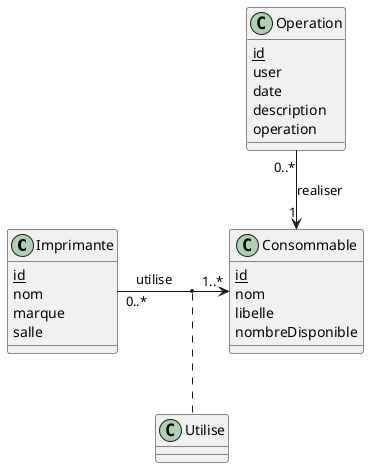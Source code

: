 @startuml
class Imprimante{
    <u>id</u>
    nom
    marque
    salle

}
class Consommable{
    <u>id</u>
    nom
    libelle
    nombreDisponible
}
class Utilise{
    
}
class Operation{
    <u>id</u>
    user
    date
    description
    operation
}
Imprimante"0..*"->"1..*"Consommable:utilise
(Imprimante,Consommable) . Utilise
Operation"0..*"-->"1"Consommable:realiser
@enduml
